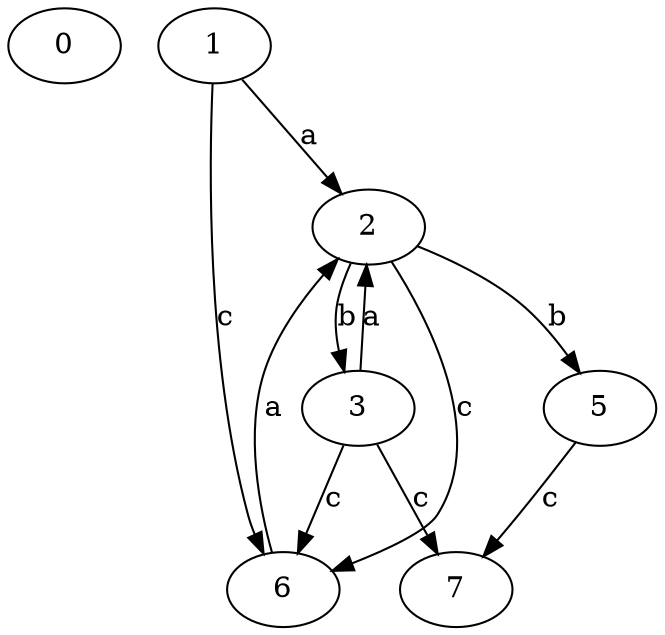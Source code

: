 strict digraph  {
0;
1;
2;
3;
5;
6;
7;
1 -> 2  [label=a];
1 -> 6  [label=c];
2 -> 3  [label=b];
2 -> 5  [label=b];
2 -> 6  [label=c];
3 -> 2  [label=a];
3 -> 6  [label=c];
3 -> 7  [label=c];
5 -> 7  [label=c];
6 -> 2  [label=a];
}
